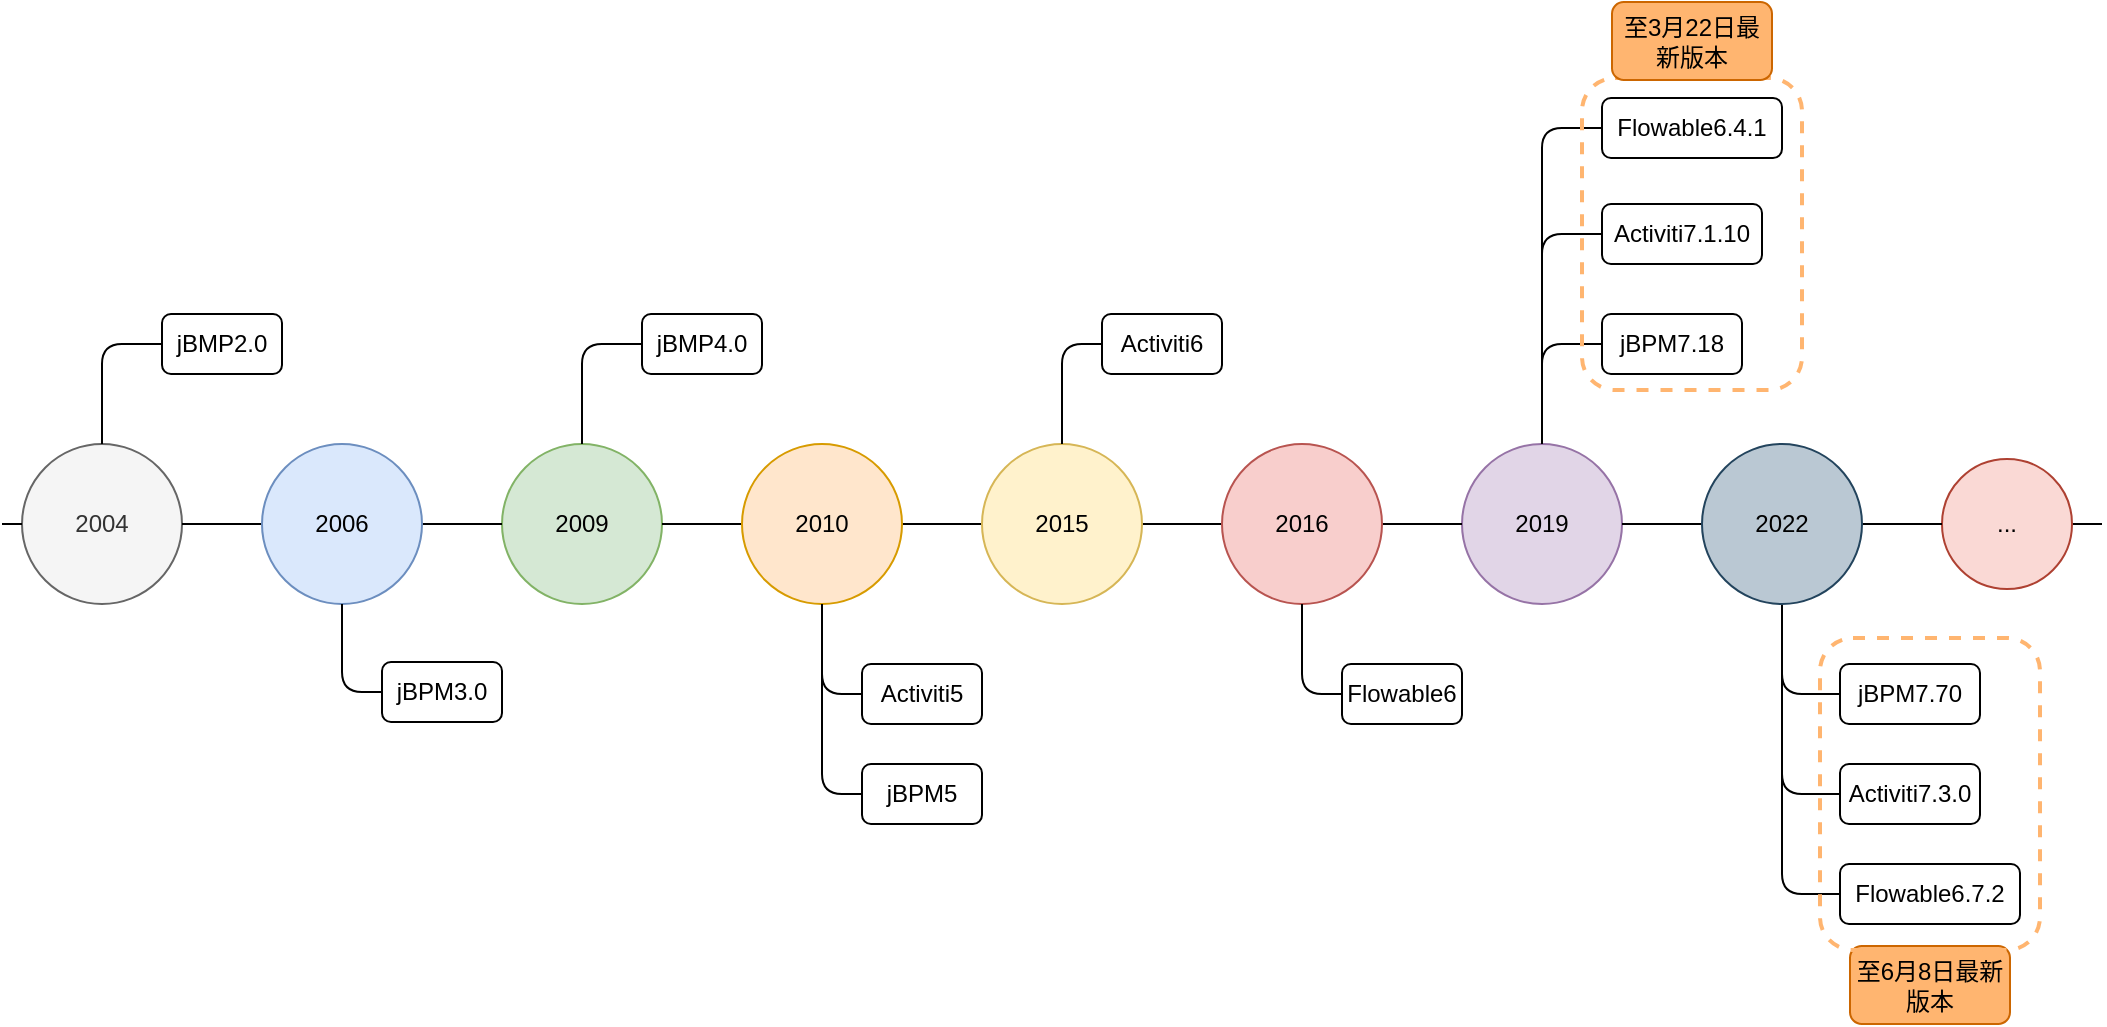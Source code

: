 <mxfile version="13.9.9" type="device"><diagram id="0w35lN_unwNl7DEG_q4q" name="Page-1"><mxGraphModel dx="1086" dy="926" grid="1" gridSize="10" guides="1" tooltips="1" connect="1" arrows="1" fold="1" page="1" pageScale="1" pageWidth="1169" pageHeight="827" math="0" shadow="0"><root><mxCell id="0"/><mxCell id="1" parent="0"/><mxCell id="pYbKO-v7vy4cY2aycn2f-1" value="" style="endArrow=none;html=1;" parent="1" source="pYbKO-v7vy4cY2aycn2f-52" edge="1"><mxGeometry width="50" height="50" relative="1" as="geometry"><mxPoint y="330" as="sourcePoint"/><mxPoint x="1080" y="330" as="targetPoint"/></mxGeometry></mxCell><mxCell id="pYbKO-v7vy4cY2aycn2f-2" value="2004" style="ellipse;whiteSpace=wrap;html=1;aspect=fixed;fillColor=#f5f5f5;strokeColor=#666666;fontColor=#333333;" parent="1" vertex="1"><mxGeometry x="40" y="290" width="80" height="80" as="geometry"/></mxCell><mxCell id="pYbKO-v7vy4cY2aycn2f-3" value="" style="endArrow=none;html=1;" parent="1" target="pYbKO-v7vy4cY2aycn2f-2" edge="1"><mxGeometry width="50" height="50" relative="1" as="geometry"><mxPoint x="30" y="330" as="sourcePoint"/><mxPoint x="960" y="330" as="targetPoint"/></mxGeometry></mxCell><mxCell id="pYbKO-v7vy4cY2aycn2f-8" value="2009" style="ellipse;whiteSpace=wrap;html=1;aspect=fixed;fillColor=#d5e8d4;strokeColor=#82b366;" parent="1" vertex="1"><mxGeometry x="280" y="290" width="80" height="80" as="geometry"/></mxCell><mxCell id="pYbKO-v7vy4cY2aycn2f-9" value="" style="endArrow=none;html=1;" parent="1" source="pYbKO-v7vy4cY2aycn2f-2" target="pYbKO-v7vy4cY2aycn2f-8" edge="1"><mxGeometry width="50" height="50" relative="1" as="geometry"><mxPoint x="120" y="330" as="sourcePoint"/><mxPoint x="960" y="330" as="targetPoint"/></mxGeometry></mxCell><mxCell id="pYbKO-v7vy4cY2aycn2f-13" value="2019" style="ellipse;whiteSpace=wrap;html=1;aspect=fixed;fillColor=#e1d5e7;strokeColor=#9673a6;" parent="1" vertex="1"><mxGeometry x="760" y="290" width="80" height="80" as="geometry"/></mxCell><mxCell id="pYbKO-v7vy4cY2aycn2f-14" value="" style="endArrow=none;html=1;" parent="1" source="pYbKO-v7vy4cY2aycn2f-8" target="pYbKO-v7vy4cY2aycn2f-13" edge="1"><mxGeometry width="50" height="50" relative="1" as="geometry"><mxPoint x="360" y="330" as="sourcePoint"/><mxPoint x="960" y="330" as="targetPoint"/></mxGeometry></mxCell><mxCell id="pYbKO-v7vy4cY2aycn2f-15" value="jBMP2.0" style="rounded=1;whiteSpace=wrap;html=1;" parent="1" vertex="1"><mxGeometry x="110" y="225" width="60" height="30" as="geometry"/></mxCell><mxCell id="pYbKO-v7vy4cY2aycn2f-16" value="" style="endArrow=none;html=1;entryX=0;entryY=0.5;entryDx=0;entryDy=0;exitX=0.5;exitY=0;exitDx=0;exitDy=0;edgeStyle=orthogonalEdgeStyle;" parent="1" source="pYbKO-v7vy4cY2aycn2f-2" target="pYbKO-v7vy4cY2aycn2f-15" edge="1"><mxGeometry width="50" height="50" relative="1" as="geometry"><mxPoint x="20" y="290" as="sourcePoint"/><mxPoint x="70" y="240" as="targetPoint"/></mxGeometry></mxCell><mxCell id="pYbKO-v7vy4cY2aycn2f-4" value="2006" style="ellipse;whiteSpace=wrap;html=1;aspect=fixed;fillColor=#dae8fc;strokeColor=#6c8ebf;" parent="1" vertex="1"><mxGeometry x="160" y="290" width="80" height="80" as="geometry"/></mxCell><mxCell id="pYbKO-v7vy4cY2aycn2f-10" value="2010" style="ellipse;whiteSpace=wrap;html=1;aspect=fixed;fillColor=#ffe6cc;strokeColor=#d79b00;" parent="1" vertex="1"><mxGeometry x="400" y="290" width="80" height="80" as="geometry"/></mxCell><mxCell id="pYbKO-v7vy4cY2aycn2f-11" value="2015" style="ellipse;whiteSpace=wrap;html=1;aspect=fixed;fillColor=#fff2cc;strokeColor=#d6b656;" parent="1" vertex="1"><mxGeometry x="520" y="290" width="80" height="80" as="geometry"/></mxCell><mxCell id="pYbKO-v7vy4cY2aycn2f-12" value="2016" style="ellipse;whiteSpace=wrap;html=1;aspect=fixed;fillColor=#f8cecc;strokeColor=#b85450;" parent="1" vertex="1"><mxGeometry x="640" y="290" width="80" height="80" as="geometry"/></mxCell><mxCell id="pYbKO-v7vy4cY2aycn2f-17" value="jBMP4.0" style="rounded=1;whiteSpace=wrap;html=1;" parent="1" vertex="1"><mxGeometry x="350" y="225" width="60" height="30" as="geometry"/></mxCell><mxCell id="pYbKO-v7vy4cY2aycn2f-18" value="" style="endArrow=none;html=1;entryX=0;entryY=0.5;entryDx=0;entryDy=0;exitX=0.5;exitY=0;exitDx=0;exitDy=0;edgeStyle=orthogonalEdgeStyle;" parent="1" source="pYbKO-v7vy4cY2aycn2f-8" target="pYbKO-v7vy4cY2aycn2f-17" edge="1"><mxGeometry width="50" height="50" relative="1" as="geometry"><mxPoint x="320" y="280" as="sourcePoint"/><mxPoint x="310" y="230" as="targetPoint"/></mxGeometry></mxCell><mxCell id="pYbKO-v7vy4cY2aycn2f-19" value="Activiti6" style="rounded=1;whiteSpace=wrap;html=1;" parent="1" vertex="1"><mxGeometry x="580" y="225" width="60" height="30" as="geometry"/></mxCell><mxCell id="pYbKO-v7vy4cY2aycn2f-20" value="" style="endArrow=none;html=1;entryX=0;entryY=0.5;entryDx=0;entryDy=0;exitX=0.5;exitY=0;exitDx=0;exitDy=0;edgeStyle=orthogonalEdgeStyle;" parent="1" source="pYbKO-v7vy4cY2aycn2f-11" target="pYbKO-v7vy4cY2aycn2f-19" edge="1"><mxGeometry width="50" height="50" relative="1" as="geometry"><mxPoint x="550" y="275" as="sourcePoint"/><mxPoint x="540" y="225" as="targetPoint"/></mxGeometry></mxCell><mxCell id="pYbKO-v7vy4cY2aycn2f-21" value="jBPM3.0" style="rounded=1;whiteSpace=wrap;html=1;" parent="1" vertex="1"><mxGeometry x="220" y="399" width="60" height="30" as="geometry"/></mxCell><mxCell id="pYbKO-v7vy4cY2aycn2f-22" value="" style="endArrow=none;html=1;entryX=0;entryY=0.5;entryDx=0;entryDy=0;exitX=0.5;exitY=1;exitDx=0;exitDy=0;edgeStyle=orthogonalEdgeStyle;" parent="1" source="pYbKO-v7vy4cY2aycn2f-4" target="pYbKO-v7vy4cY2aycn2f-21" edge="1"><mxGeometry width="50" height="50" relative="1" as="geometry"><mxPoint x="210" y="460" as="sourcePoint"/><mxPoint x="200" y="410" as="targetPoint"/></mxGeometry></mxCell><mxCell id="pYbKO-v7vy4cY2aycn2f-23" value="Activiti5" style="rounded=1;whiteSpace=wrap;html=1;" parent="1" vertex="1"><mxGeometry x="460" y="400" width="60" height="30" as="geometry"/></mxCell><mxCell id="pYbKO-v7vy4cY2aycn2f-24" value="" style="endArrow=none;html=1;entryX=0;entryY=0.5;entryDx=0;entryDy=0;exitX=0.5;exitY=1;exitDx=0;exitDy=0;edgeStyle=orthogonalEdgeStyle;" parent="1" source="pYbKO-v7vy4cY2aycn2f-10" target="pYbKO-v7vy4cY2aycn2f-23" edge="1"><mxGeometry width="50" height="50" relative="1" as="geometry"><mxPoint x="430" y="384.5" as="sourcePoint"/><mxPoint x="430" y="424.5" as="targetPoint"/></mxGeometry></mxCell><mxCell id="pYbKO-v7vy4cY2aycn2f-25" value="Flowable6" style="rounded=1;whiteSpace=wrap;html=1;" parent="1" vertex="1"><mxGeometry x="700" y="400" width="60" height="30" as="geometry"/></mxCell><mxCell id="pYbKO-v7vy4cY2aycn2f-26" value="" style="endArrow=none;html=1;entryX=0;entryY=0.5;entryDx=0;entryDy=0;exitX=0.5;exitY=1;exitDx=0;exitDy=0;edgeStyle=orthogonalEdgeStyle;" parent="1" source="pYbKO-v7vy4cY2aycn2f-12" target="pYbKO-v7vy4cY2aycn2f-25" edge="1"><mxGeometry width="50" height="50" relative="1" as="geometry"><mxPoint x="690" y="399" as="sourcePoint"/><mxPoint x="690" y="439" as="targetPoint"/></mxGeometry></mxCell><mxCell id="pYbKO-v7vy4cY2aycn2f-27" value="jBPM7.18" style="rounded=1;whiteSpace=wrap;html=1;" parent="1" vertex="1"><mxGeometry x="830" y="225" width="70" height="30" as="geometry"/></mxCell><mxCell id="pYbKO-v7vy4cY2aycn2f-28" value="" style="endArrow=none;html=1;entryX=0;entryY=0.5;entryDx=0;entryDy=0;exitX=0.5;exitY=0;exitDx=0;exitDy=0;edgeStyle=orthogonalEdgeStyle;" parent="1" source="pYbKO-v7vy4cY2aycn2f-13" target="pYbKO-v7vy4cY2aycn2f-27" edge="1"><mxGeometry width="50" height="50" relative="1" as="geometry"><mxPoint x="830" y="180" as="sourcePoint"/><mxPoint x="830" y="220" as="targetPoint"/></mxGeometry></mxCell><mxCell id="pYbKO-v7vy4cY2aycn2f-29" value="jBPM5" style="rounded=1;whiteSpace=wrap;html=1;" parent="1" vertex="1"><mxGeometry x="460" y="450" width="60" height="30" as="geometry"/></mxCell><mxCell id="pYbKO-v7vy4cY2aycn2f-30" value="" style="endArrow=none;html=1;entryX=0;entryY=0.5;entryDx=0;entryDy=0;exitX=0.5;exitY=1;exitDx=0;exitDy=0;edgeStyle=orthogonalEdgeStyle;" parent="1" source="pYbKO-v7vy4cY2aycn2f-10" target="pYbKO-v7vy4cY2aycn2f-29" edge="1"><mxGeometry width="50" height="50" relative="1" as="geometry"><mxPoint x="430" y="570" as="sourcePoint"/><mxPoint x="480" y="520" as="targetPoint"/></mxGeometry></mxCell><mxCell id="pYbKO-v7vy4cY2aycn2f-31" value="Activiti7.1.10" style="rounded=1;whiteSpace=wrap;html=1;" parent="1" vertex="1"><mxGeometry x="830" y="170" width="80" height="30" as="geometry"/></mxCell><mxCell id="pYbKO-v7vy4cY2aycn2f-32" value="Flowable6.4.1" style="rounded=1;whiteSpace=wrap;html=1;" parent="1" vertex="1"><mxGeometry x="830" y="117" width="90" height="30" as="geometry"/></mxCell><mxCell id="pYbKO-v7vy4cY2aycn2f-33" value="" style="endArrow=none;html=1;entryX=0;entryY=0.5;entryDx=0;entryDy=0;exitX=0.5;exitY=0;exitDx=0;exitDy=0;edgeStyle=orthogonalEdgeStyle;" parent="1" source="pYbKO-v7vy4cY2aycn2f-13" target="pYbKO-v7vy4cY2aycn2f-31" edge="1"><mxGeometry width="50" height="50" relative="1" as="geometry"><mxPoint x="740" y="210" as="sourcePoint"/><mxPoint x="790" y="160" as="targetPoint"/></mxGeometry></mxCell><mxCell id="pYbKO-v7vy4cY2aycn2f-36" value="" style="endArrow=none;html=1;entryX=0;entryY=0.5;entryDx=0;entryDy=0;exitX=0.5;exitY=0;exitDx=0;exitDy=0;edgeStyle=orthogonalEdgeStyle;" parent="1" source="pYbKO-v7vy4cY2aycn2f-13" target="pYbKO-v7vy4cY2aycn2f-32" edge="1"><mxGeometry width="50" height="50" relative="1" as="geometry"><mxPoint x="710" y="170" as="sourcePoint"/><mxPoint x="760" y="120" as="targetPoint"/></mxGeometry></mxCell><mxCell id="pYbKO-v7vy4cY2aycn2f-38" value="Flowable6.7.2" style="rounded=1;whiteSpace=wrap;html=1;" parent="1" vertex="1"><mxGeometry x="949" y="500" width="90" height="30" as="geometry"/></mxCell><mxCell id="pYbKO-v7vy4cY2aycn2f-39" value="" style="endArrow=none;html=1;entryX=0;entryY=0.5;entryDx=0;entryDy=0;exitX=0.5;exitY=1;exitDx=0;exitDy=0;edgeStyle=orthogonalEdgeStyle;" parent="1" source="pYbKO-v7vy4cY2aycn2f-37" target="pYbKO-v7vy4cY2aycn2f-38" edge="1"><mxGeometry width="50" height="50" relative="1" as="geometry"><mxPoint x="910" y="570" as="sourcePoint"/><mxPoint x="940" y="500" as="targetPoint"/></mxGeometry></mxCell><mxCell id="pYbKO-v7vy4cY2aycn2f-40" value="Activiti7.3.0" style="rounded=1;whiteSpace=wrap;html=1;" parent="1" vertex="1"><mxGeometry x="949" y="450" width="70" height="30" as="geometry"/></mxCell><mxCell id="pYbKO-v7vy4cY2aycn2f-41" value="jBPM7.70" style="rounded=1;whiteSpace=wrap;html=1;" parent="1" vertex="1"><mxGeometry x="949" y="400" width="70" height="30" as="geometry"/></mxCell><mxCell id="pYbKO-v7vy4cY2aycn2f-42" value="" style="endArrow=none;html=1;entryX=0;entryY=0.5;entryDx=0;entryDy=0;exitX=0.5;exitY=1;exitDx=0;exitDy=0;edgeStyle=orthogonalEdgeStyle;" parent="1" source="pYbKO-v7vy4cY2aycn2f-37" target="pYbKO-v7vy4cY2aycn2f-40" edge="1"><mxGeometry width="50" height="50" relative="1" as="geometry"><mxPoint x="910" y="570" as="sourcePoint"/><mxPoint x="900" y="440" as="targetPoint"/></mxGeometry></mxCell><mxCell id="pYbKO-v7vy4cY2aycn2f-43" value="" style="endArrow=none;html=1;entryX=0;entryY=0.5;entryDx=0;entryDy=0;exitX=0.5;exitY=1;exitDx=0;exitDy=0;edgeStyle=orthogonalEdgeStyle;" parent="1" source="pYbKO-v7vy4cY2aycn2f-37" target="pYbKO-v7vy4cY2aycn2f-41" edge="1"><mxGeometry width="50" height="50" relative="1" as="geometry"><mxPoint x="910" y="570" as="sourcePoint"/><mxPoint x="870" y="400" as="targetPoint"/></mxGeometry></mxCell><mxCell id="pYbKO-v7vy4cY2aycn2f-44" value="" style="rounded=1;whiteSpace=wrap;html=1;dashed=1;strokeWidth=2;strokeColor=#FFB570;fillColor=none;" parent="1" vertex="1"><mxGeometry x="820" y="107" width="110" height="156" as="geometry"/></mxCell><mxCell id="pYbKO-v7vy4cY2aycn2f-46" value="至3月22日最新版本" style="rounded=1;whiteSpace=wrap;html=1;strokeColor=#CC6600;fillColor=#FFB570;" parent="1" vertex="1"><mxGeometry x="835" y="69" width="80" height="39" as="geometry"/></mxCell><mxCell id="pYbKO-v7vy4cY2aycn2f-49" value="至6月8日最新版本" style="rounded=1;whiteSpace=wrap;html=1;gradientColor=none;strokeColor=#CC6600;fillColor=#FFB570;" parent="1" vertex="1"><mxGeometry x="954" y="541" width="80" height="39" as="geometry"/></mxCell><mxCell id="pYbKO-v7vy4cY2aycn2f-52" value="..." style="ellipse;whiteSpace=wrap;html=1;aspect=fixed;fillColor=#fad9d5;strokeColor=#ae4132;" parent="1" vertex="1"><mxGeometry x="1000" y="297.5" width="65" height="65" as="geometry"/></mxCell><mxCell id="pYbKO-v7vy4cY2aycn2f-54" value="" style="endArrow=none;html=1;" parent="1" source="pYbKO-v7vy4cY2aycn2f-13" target="pYbKO-v7vy4cY2aycn2f-52" edge="1"><mxGeometry width="50" height="50" relative="1" as="geometry"><mxPoint x="840" y="330" as="sourcePoint"/><mxPoint x="1080" y="330" as="targetPoint"/></mxGeometry></mxCell><mxCell id="pYbKO-v7vy4cY2aycn2f-37" value="2022" style="ellipse;whiteSpace=wrap;html=1;aspect=fixed;fillColor=#bac8d3;strokeColor=#23445d;" parent="1" vertex="1"><mxGeometry x="880" y="290" width="80" height="80" as="geometry"/></mxCell><mxCell id="pYbKO-v7vy4cY2aycn2f-56" value="" style="rounded=1;whiteSpace=wrap;html=1;dashed=1;strokeWidth=2;strokeColor=#FFB570;fillColor=none;" parent="1" vertex="1"><mxGeometry x="939" y="387" width="110" height="156" as="geometry"/></mxCell></root></mxGraphModel></diagram></mxfile>
